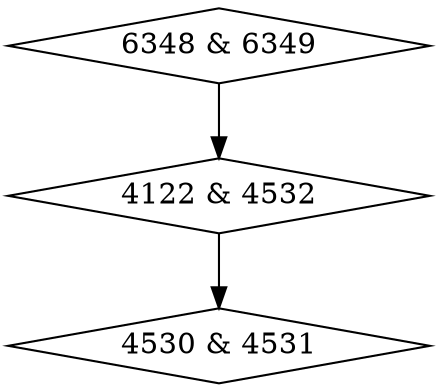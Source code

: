 digraph {
0 [label = "4122 & 4532", shape = diamond];
1 [label = "4530 & 4531", shape = diamond];
2 [label = "6348 & 6349", shape = diamond];
0->1;
2->0;
}
